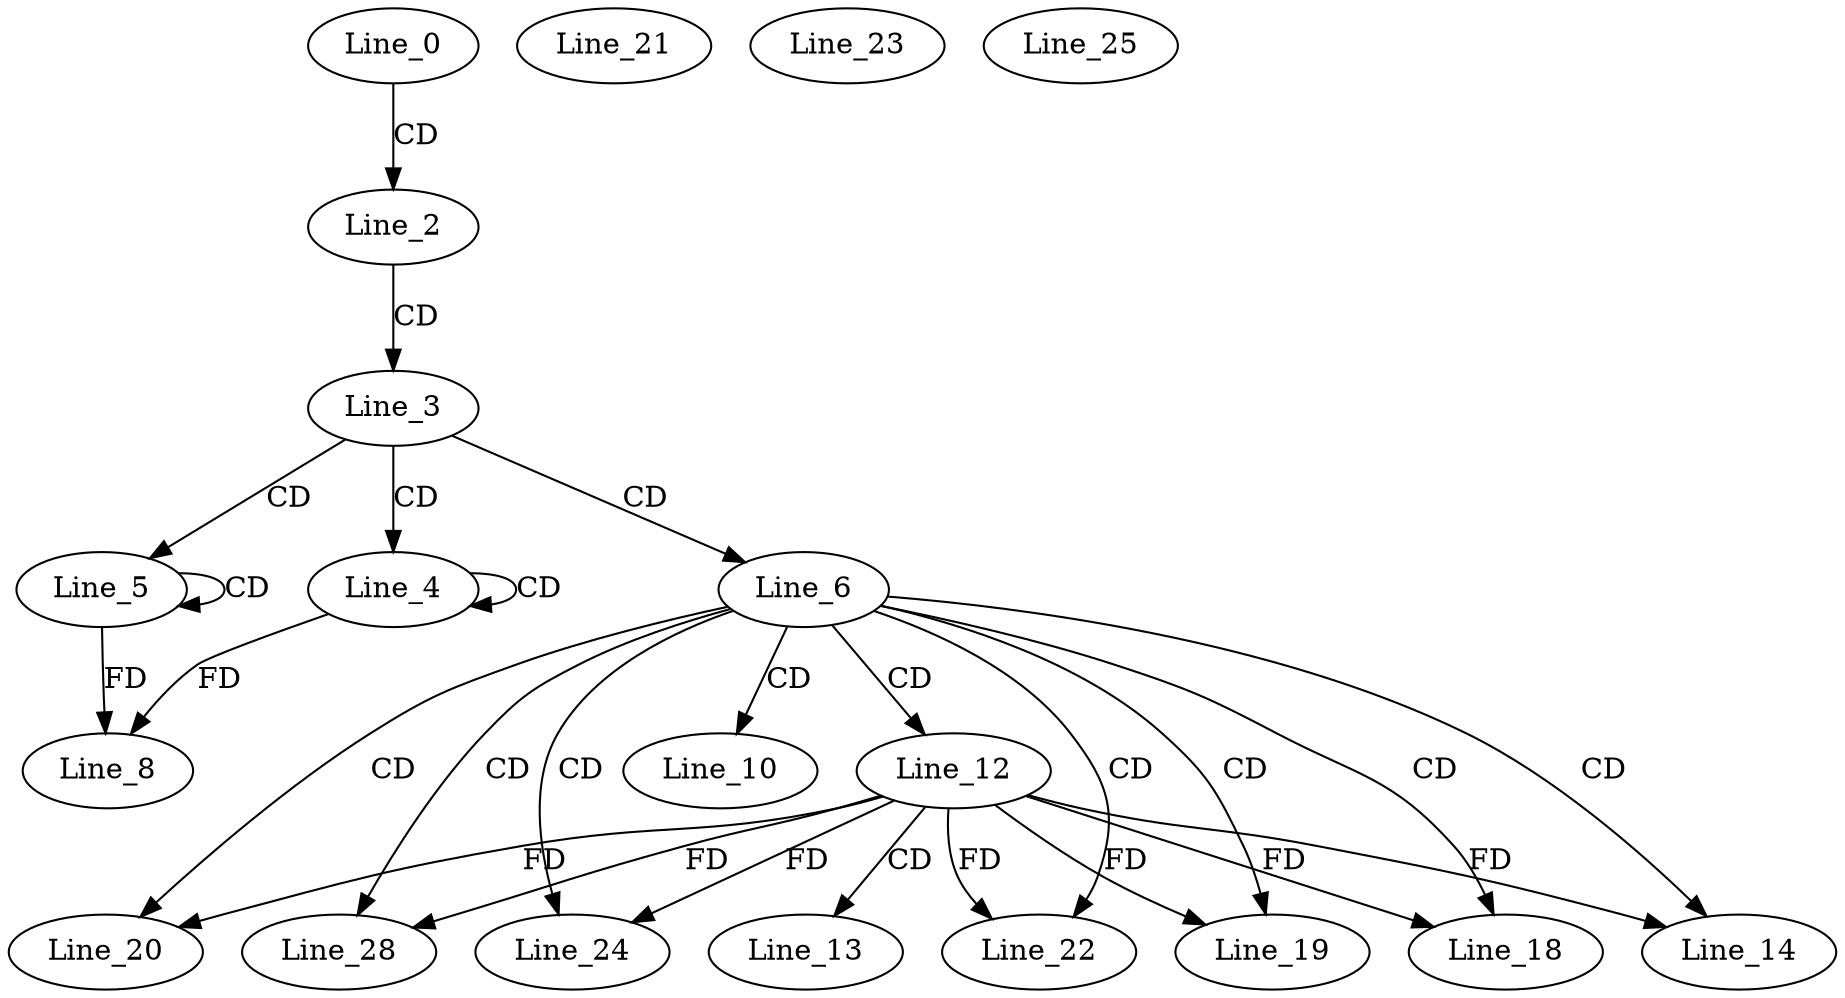 digraph G {
  Line_0;
  Line_2;
  Line_3;
  Line_4;
  Line_4;
  Line_5;
  Line_5;
  Line_6;
  Line_8;
  Line_10;
  Line_12;
  Line_13;
  Line_14;
  Line_18;
  Line_18;
  Line_19;
  Line_19;
  Line_20;
  Line_21;
  Line_22;
  Line_23;
  Line_24;
  Line_25;
  Line_28;
  Line_0 -> Line_2 [ label="CD" ];
  Line_2 -> Line_3 [ label="CD" ];
  Line_3 -> Line_4 [ label="CD" ];
  Line_4 -> Line_4 [ label="CD" ];
  Line_3 -> Line_5 [ label="CD" ];
  Line_5 -> Line_5 [ label="CD" ];
  Line_3 -> Line_6 [ label="CD" ];
  Line_4 -> Line_8 [ label="FD" ];
  Line_5 -> Line_8 [ label="FD" ];
  Line_6 -> Line_10 [ label="CD" ];
  Line_6 -> Line_12 [ label="CD" ];
  Line_12 -> Line_13 [ label="CD" ];
  Line_6 -> Line_14 [ label="CD" ];
  Line_12 -> Line_14 [ label="FD" ];
  Line_6 -> Line_18 [ label="CD" ];
  Line_12 -> Line_18 [ label="FD" ];
  Line_6 -> Line_19 [ label="CD" ];
  Line_12 -> Line_19 [ label="FD" ];
  Line_6 -> Line_20 [ label="CD" ];
  Line_12 -> Line_20 [ label="FD" ];
  Line_6 -> Line_22 [ label="CD" ];
  Line_12 -> Line_22 [ label="FD" ];
  Line_6 -> Line_24 [ label="CD" ];
  Line_12 -> Line_24 [ label="FD" ];
  Line_6 -> Line_28 [ label="CD" ];
  Line_12 -> Line_28 [ label="FD" ];
}
